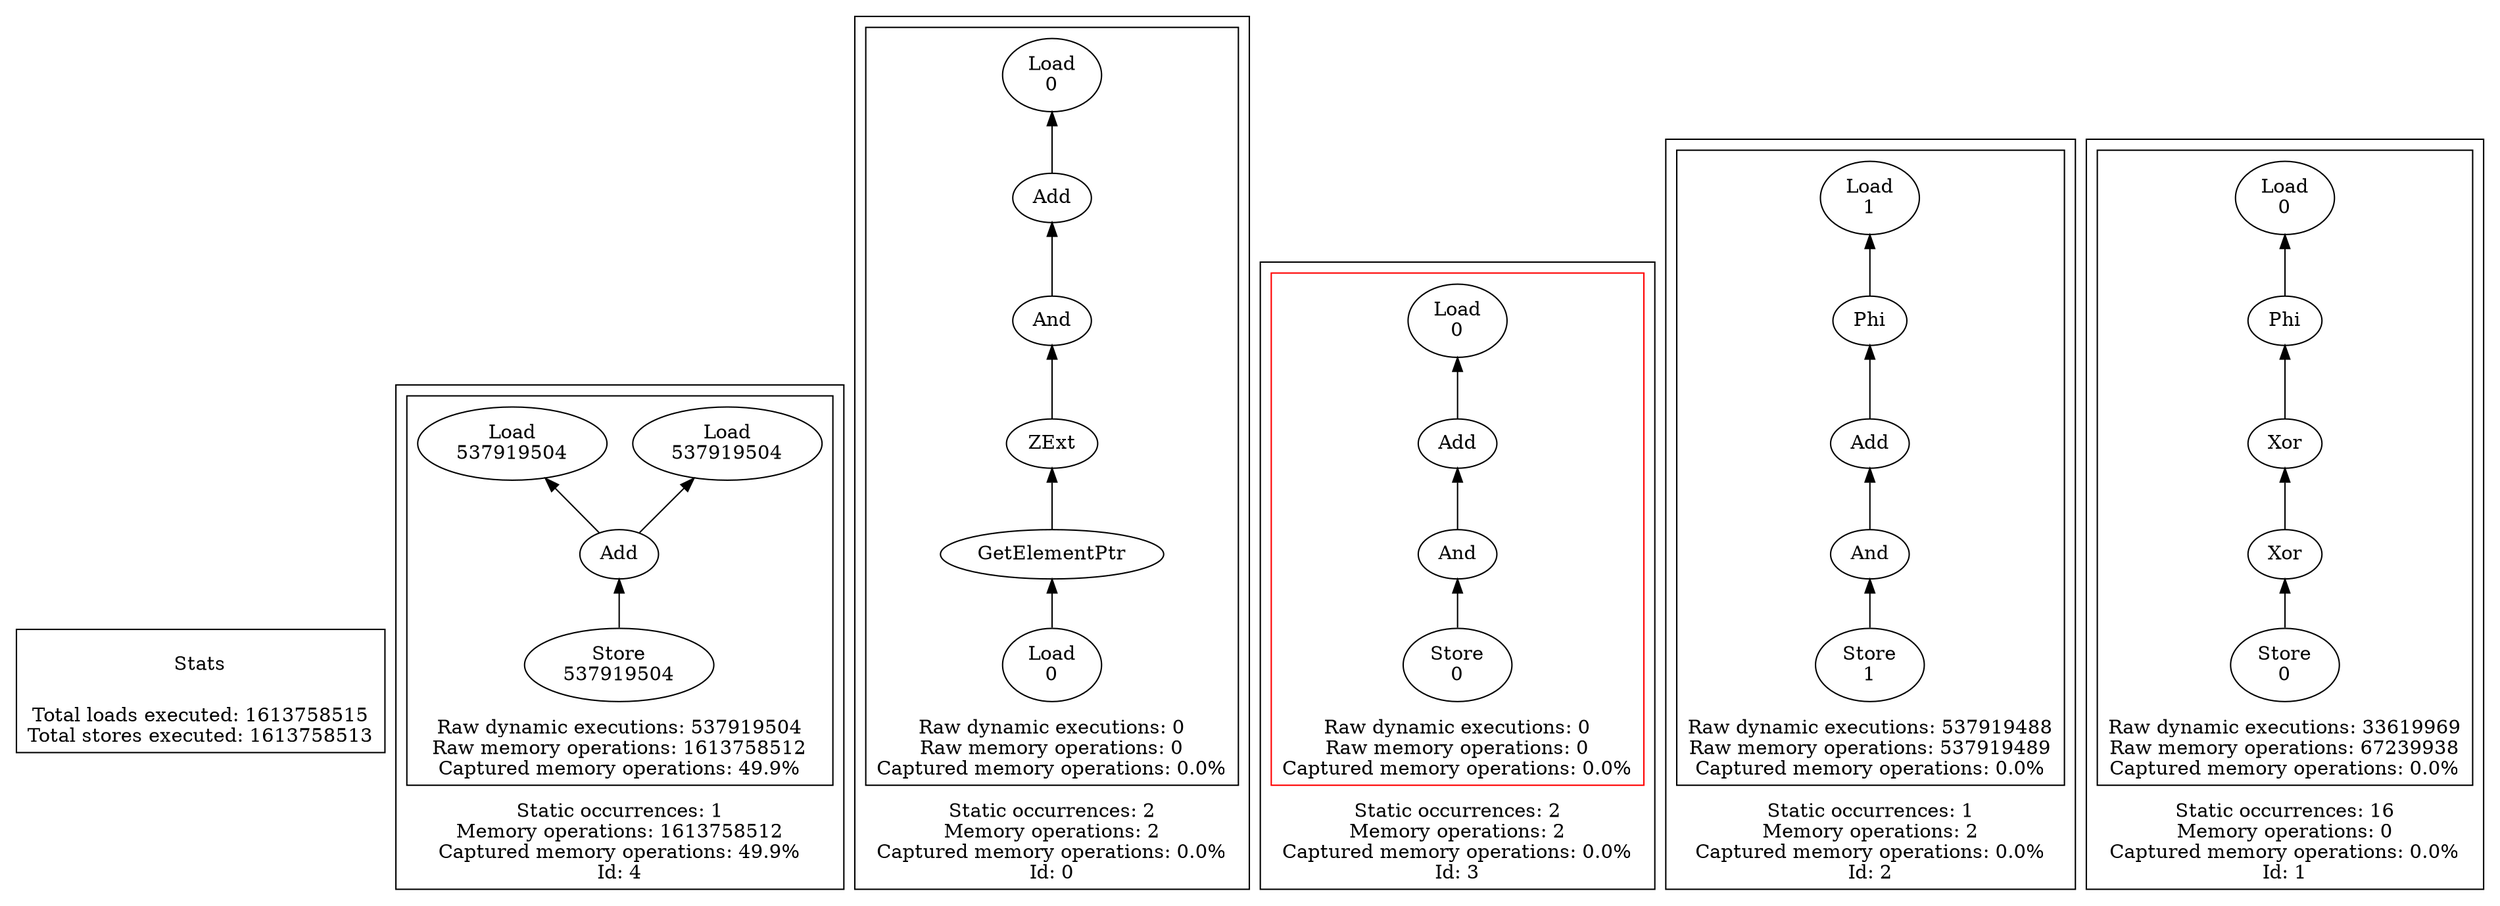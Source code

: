 strict digraph {
rankdir=BT
subgraph {
Stats [shape=plaintext]
cluster=true
label="Total loads executed: 1613758515\nTotal stores executed: 1613758513"
}
subgraph {
subgraph {
"4_0_173" [label="Add"]
"4_0_170" [label="Load\n537919504"]
"4_0_173" -> "4_0_170"
"4_0_172" [label="Load\n537919504"]
"4_0_173" -> "4_0_172"
{
rank=min
"4_0_175" [label="Store\n537919504"]
}
"4_0_175" -> "4_0_173"
cluster=true
label="Raw dynamic executions: 537919504\nRaw memory operations: 1613758512\nCaptured memory operations: 49.9%"
}
cluster=true
label="Static occurrences: 1\nMemory operations: 1613758512\nCaptured memory operations: 49.9%\nId: 4"
}
subgraph {
subgraph {
"0_0_187" [label="And"]
"0_0_186" [label="Add"]
"0_0_187" -> "0_0_186"
"0_0_190" [label="GetElementPtr"]
"0_0_189" [label="ZExt"]
"0_0_190" -> "0_0_189"
{
rank=min
"0_0_191" [label="Load\n0"]
}
"0_0_191" -> "0_0_190"
"0_0_189" -> "0_0_187"
"0_0_181" [label="Load\n0"]
"0_0_186" -> "0_0_181"
cluster=true
label="Raw dynamic executions: 0\nRaw memory operations: 0\nCaptured memory operations: 0.0%"
}
cluster=true
label="Static occurrences: 2\nMemory operations: 2\nCaptured memory operations: 0.0%\nId: 0"
}
subgraph {
subgraph {
"3_0_187" [label="And"]
"3_0_186" [label="Add"]
"3_0_187" -> "3_0_186"
{
rank=min
"3_0_188" [label="Store\n0"]
}
"3_0_188" -> "3_0_187"
"3_0_181" [label="Load\n0"]
"3_0_186" -> "3_0_181"
cluster=true
label="Raw dynamic executions: 0\nRaw memory operations: 0\nCaptured memory operations: 0.0%"
color=red
}
cluster=true
label="Static occurrences: 2\nMemory operations: 2\nCaptured memory operations: 0.0%\nId: 3"
}
subgraph {
subgraph {
"2_0_208" [label="Phi"]
"2_0_194" [label="Load\n1"]
"2_0_208" -> "2_0_194"
"2_0_213" [label="Add"]
"2_0_213" -> "2_0_208"
"2_0_214" [label="And"]
"2_0_214" -> "2_0_213"
{
rank=min
"2_0_215" [label="Store\n1"]
}
"2_0_215" -> "2_0_214"
cluster=true
label="Raw dynamic executions: 537919488\nRaw memory operations: 537919489\nCaptured memory operations: 0.0%"
}
cluster=true
label="Static occurrences: 1\nMemory operations: 2\nCaptured memory operations: 0.0%\nId: 2"
}
subgraph {
subgraph {
"1_0_128" [label="Xor"]
"1_0_80" [label="Xor"]
"1_0_128" -> "1_0_80"
{
rank=min
"1_0_35" [label="Store\n0"]
}
"1_0_35" -> "1_0_128"
"1_0_53" [label="Phi"]
"1_0_18" [label="Load\n0"]
"1_0_53" -> "1_0_18"
"1_0_80" -> "1_0_53"
cluster=true
label="Raw dynamic executions: 33619969\nRaw memory operations: 67239938\nCaptured memory operations: 0.0%"
}
cluster=true
label="Static occurrences: 16\nMemory operations: 0\nCaptured memory operations: 0.0%\nId: 1"
}
}
